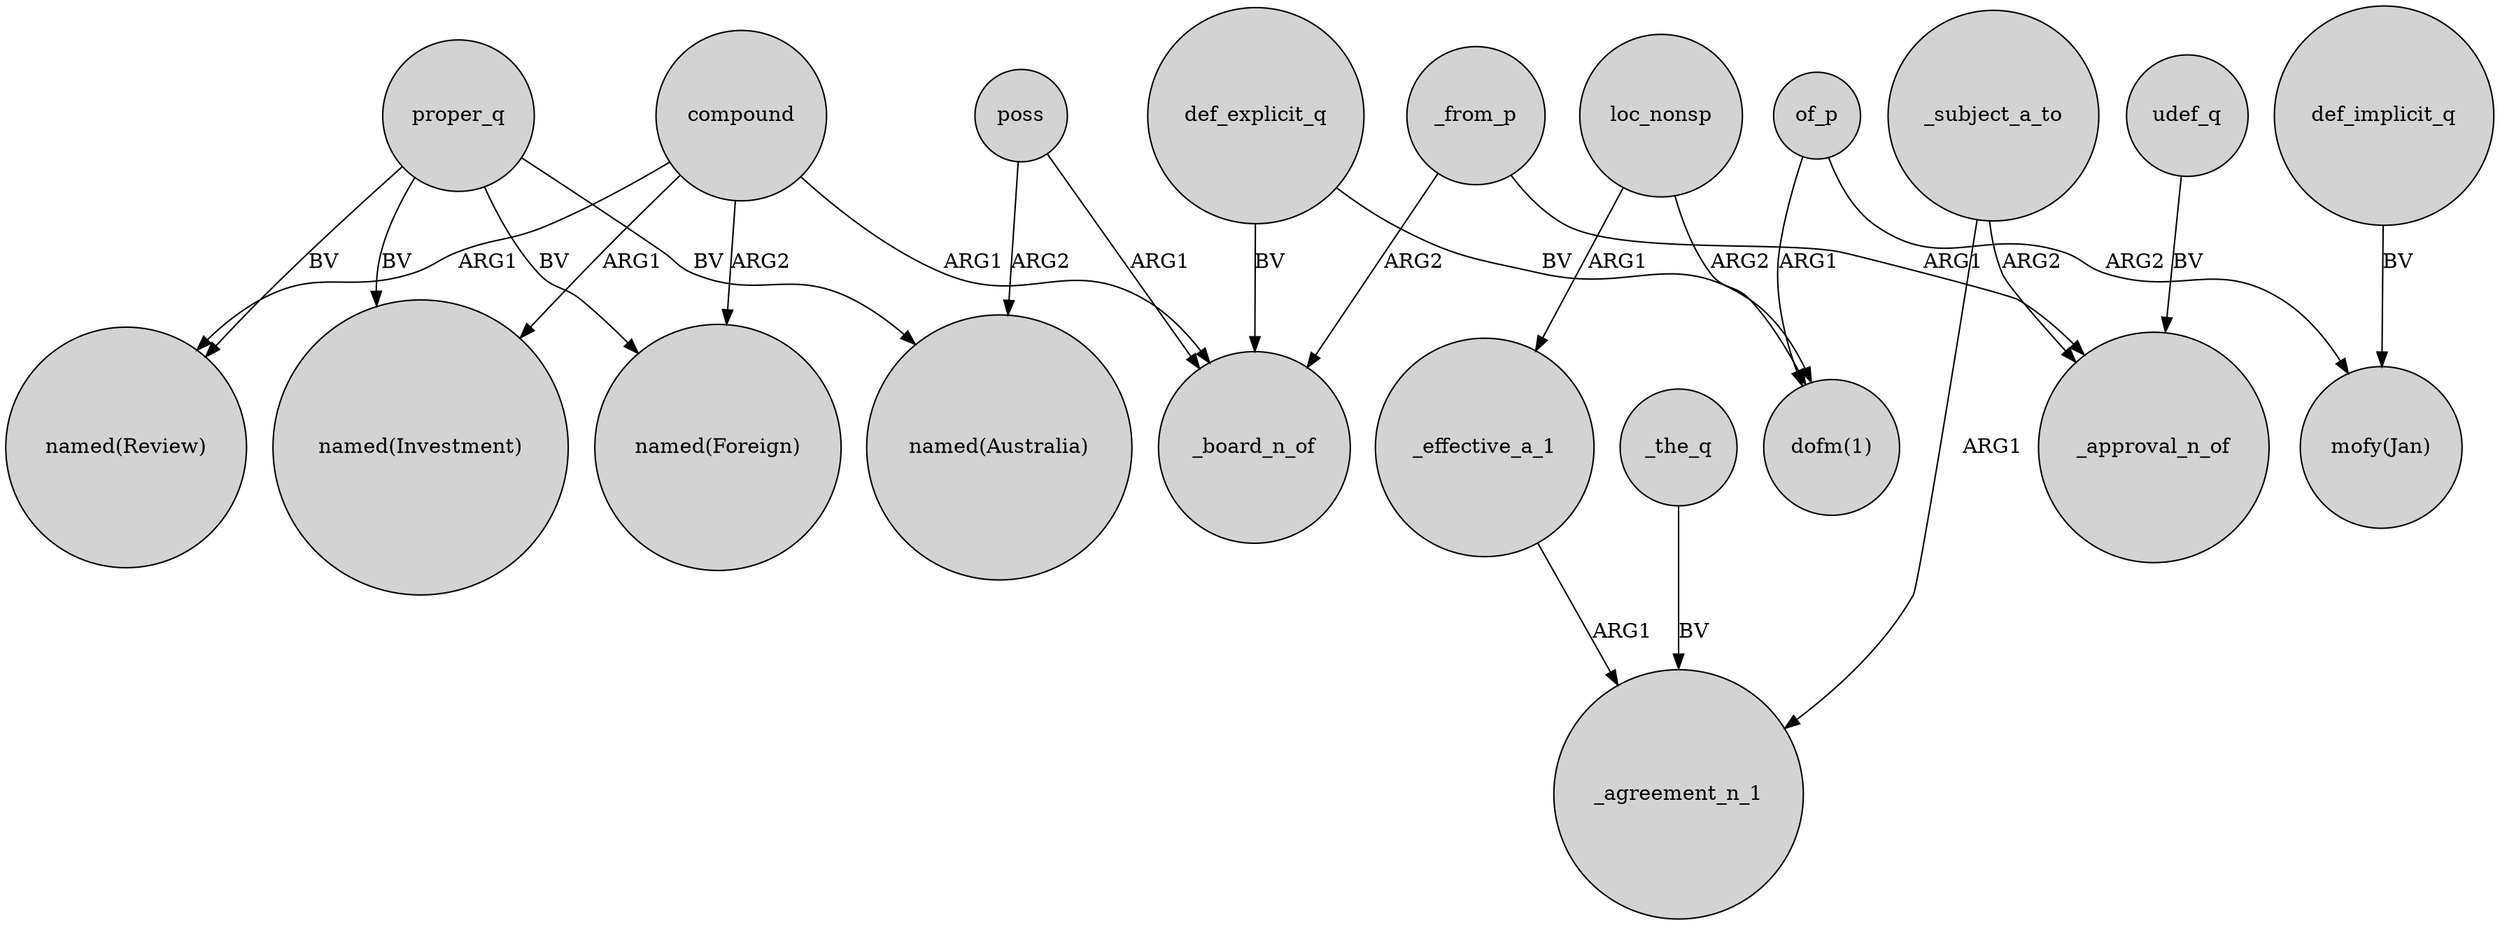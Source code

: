 digraph {
	node [shape=circle style=filled]
	proper_q -> "named(Review)" [label=BV]
	compound -> "named(Foreign)" [label=ARG2]
	poss -> "named(Australia)" [label=ARG2]
	proper_q -> "named(Foreign)" [label=BV]
	compound -> _board_n_of [label=ARG1]
	loc_nonsp -> "dofm(1)" [label=ARG2]
	poss -> _board_n_of [label=ARG1]
	_effective_a_1 -> _agreement_n_1 [label=ARG1]
	def_explicit_q -> _board_n_of [label=BV]
	loc_nonsp -> _effective_a_1 [label=ARG1]
	def_implicit_q -> "mofy(Jan)" [label=BV]
	_the_q -> _agreement_n_1 [label=BV]
	def_explicit_q -> "dofm(1)" [label=BV]
	_subject_a_to -> _agreement_n_1 [label=ARG1]
	_subject_a_to -> _approval_n_of [label=ARG2]
	compound -> "named(Investment)" [label=ARG1]
	compound -> "named(Review)" [label=ARG1]
	_from_p -> _board_n_of [label=ARG2]
	udef_q -> _approval_n_of [label=BV]
	proper_q -> "named(Investment)" [label=BV]
	of_p -> "mofy(Jan)" [label=ARG2]
	_from_p -> _approval_n_of [label=ARG1]
	proper_q -> "named(Australia)" [label=BV]
	of_p -> "dofm(1)" [label=ARG1]
}
